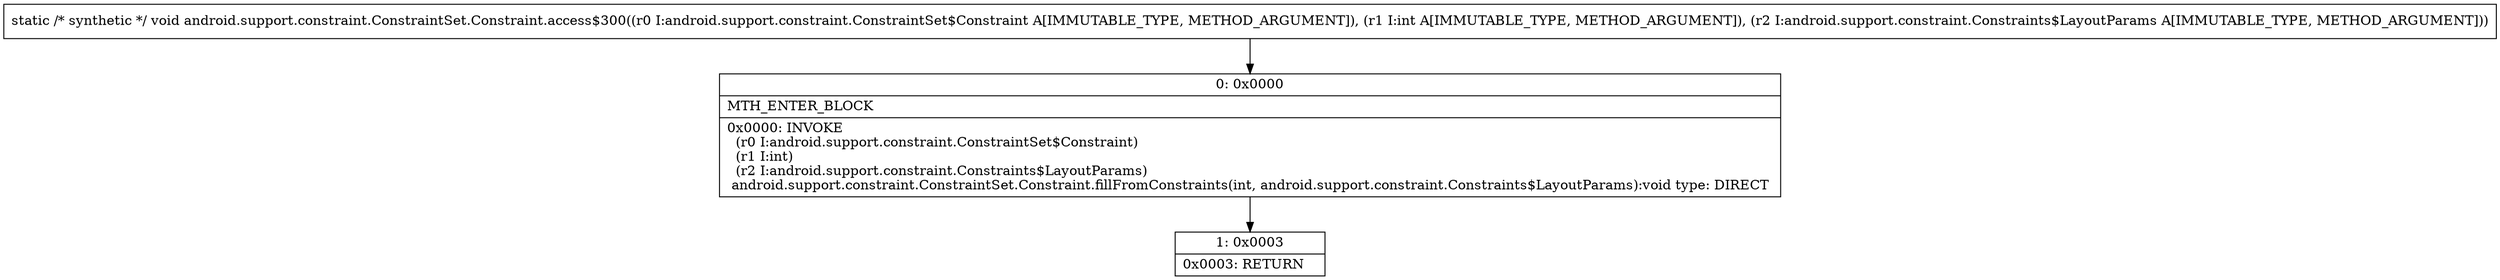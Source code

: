 digraph "CFG forandroid.support.constraint.ConstraintSet.Constraint.access$300(Landroid\/support\/constraint\/ConstraintSet$Constraint;ILandroid\/support\/constraint\/Constraints$LayoutParams;)V" {
Node_0 [shape=record,label="{0\:\ 0x0000|MTH_ENTER_BLOCK\l|0x0000: INVOKE  \l  (r0 I:android.support.constraint.ConstraintSet$Constraint)\l  (r1 I:int)\l  (r2 I:android.support.constraint.Constraints$LayoutParams)\l android.support.constraint.ConstraintSet.Constraint.fillFromConstraints(int, android.support.constraint.Constraints$LayoutParams):void type: DIRECT \l}"];
Node_1 [shape=record,label="{1\:\ 0x0003|0x0003: RETURN   \l}"];
MethodNode[shape=record,label="{static \/* synthetic *\/ void android.support.constraint.ConstraintSet.Constraint.access$300((r0 I:android.support.constraint.ConstraintSet$Constraint A[IMMUTABLE_TYPE, METHOD_ARGUMENT]), (r1 I:int A[IMMUTABLE_TYPE, METHOD_ARGUMENT]), (r2 I:android.support.constraint.Constraints$LayoutParams A[IMMUTABLE_TYPE, METHOD_ARGUMENT])) }"];
MethodNode -> Node_0;
Node_0 -> Node_1;
}

